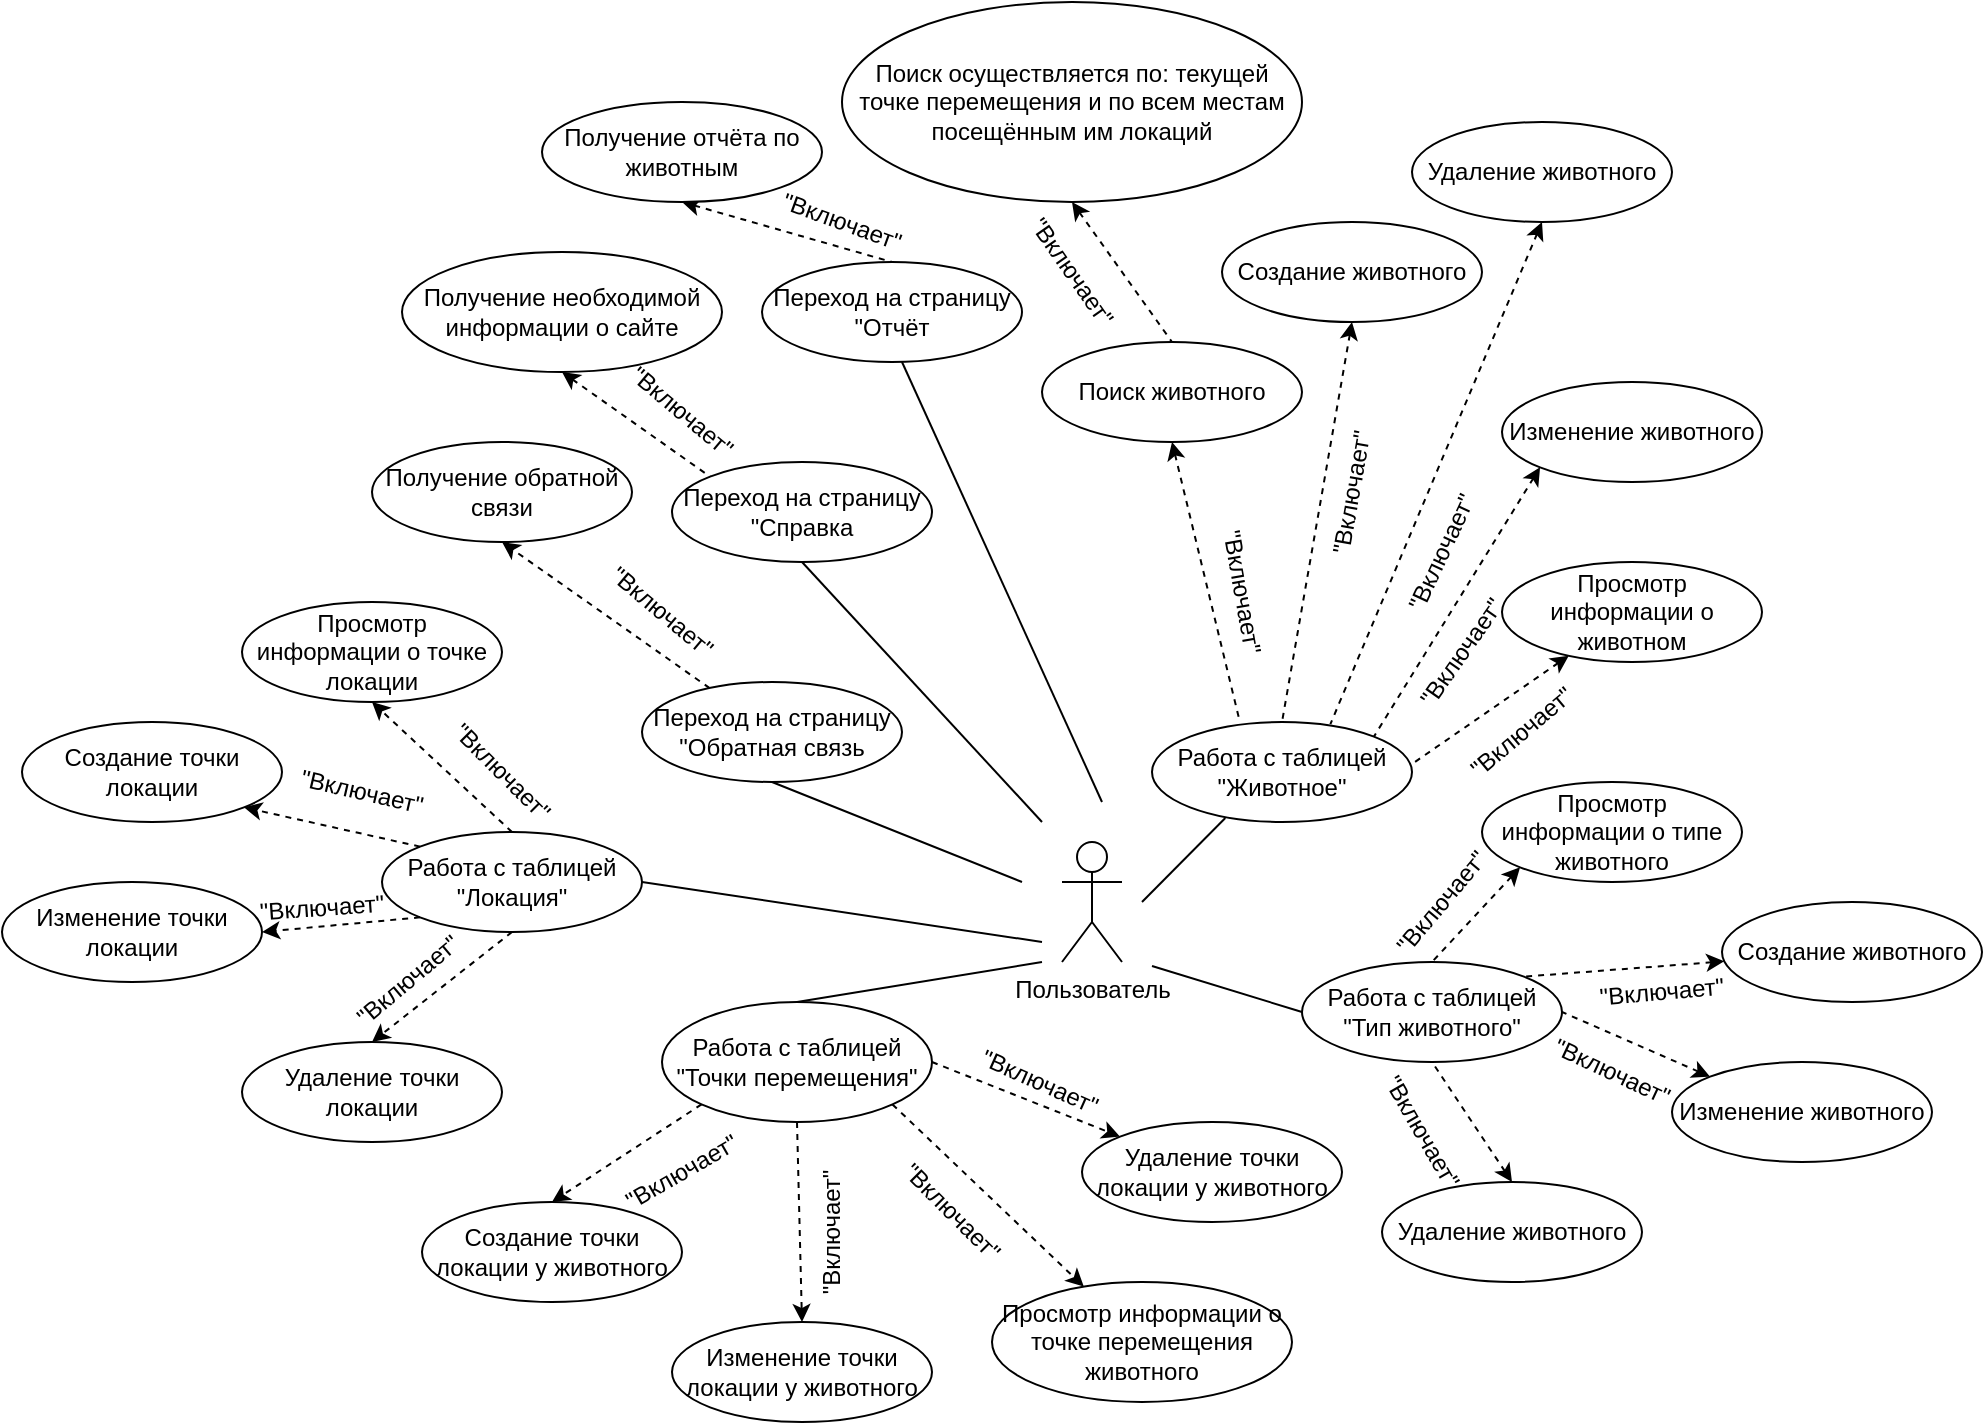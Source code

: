 <mxfile version="21.3.8" type="device">
  <diagram name="Страница 1" id="AlWjFvV_yQSTGhxQlN06">
    <mxGraphModel dx="1195" dy="1797" grid="1" gridSize="10" guides="1" tooltips="1" connect="1" arrows="1" fold="1" page="1" pageScale="1" pageWidth="827" pageHeight="1169" math="0" shadow="0">
      <root>
        <mxCell id="0" />
        <mxCell id="1" parent="0" />
        <mxCell id="DFxk23uKk1N8A2w4wF_O-1" value="Пользователь" style="shape=umlActor;verticalLabelPosition=bottom;verticalAlign=top;html=1;outlineConnect=0;" parent="1" vertex="1">
          <mxGeometry x="840" y="120" width="30" height="60" as="geometry" />
        </mxCell>
        <mxCell id="sWBcIhw8JRlHLq3hAACJ-28" value="Работа с таблицей &quot;Животное&quot;" style="ellipse;whiteSpace=wrap;html=1;" parent="1" vertex="1">
          <mxGeometry x="885" y="60" width="130" height="50" as="geometry" />
        </mxCell>
        <mxCell id="sWBcIhw8JRlHLq3hAACJ-43" value="Просмотр информации о животном" style="ellipse;whiteSpace=wrap;html=1;" parent="1" vertex="1">
          <mxGeometry x="1060" y="-20" width="130" height="50" as="geometry" />
        </mxCell>
        <mxCell id="sWBcIhw8JRlHLq3hAACJ-45" value="" style="endArrow=none;html=1;rounded=0;exitX=0.282;exitY=0.96;exitDx=0;exitDy=0;exitPerimeter=0;" parent="1" source="sWBcIhw8JRlHLq3hAACJ-28" edge="1">
          <mxGeometry width="50" height="50" relative="1" as="geometry">
            <mxPoint x="940" y="100" as="sourcePoint" />
            <mxPoint x="880" y="150" as="targetPoint" />
          </mxGeometry>
        </mxCell>
        <mxCell id="sWBcIhw8JRlHLq3hAACJ-47" value="" style="endArrow=none;html=1;rounded=0;dashed=1;startArrow=classic;startFill=1;" parent="1" source="sWBcIhw8JRlHLq3hAACJ-43" edge="1">
          <mxGeometry width="50" height="50" relative="1" as="geometry">
            <mxPoint x="1057" y="29" as="sourcePoint" />
            <mxPoint x="1015" y="81" as="targetPoint" />
          </mxGeometry>
        </mxCell>
        <mxCell id="sWBcIhw8JRlHLq3hAACJ-50" value="&quot;Включает&quot;" style="text;html=1;strokeColor=none;fillColor=none;align=center;verticalAlign=middle;whiteSpace=wrap;rounded=0;rotation=-40;" parent="1" vertex="1">
          <mxGeometry x="1040" y="50" width="60" height="30" as="geometry" />
        </mxCell>
        <mxCell id="sWBcIhw8JRlHLq3hAACJ-51" value="Поиск животного" style="ellipse;whiteSpace=wrap;html=1;" parent="1" vertex="1">
          <mxGeometry x="830" y="-130" width="130" height="50" as="geometry" />
        </mxCell>
        <mxCell id="sWBcIhw8JRlHLq3hAACJ-52" value="Удаление животного" style="ellipse;whiteSpace=wrap;html=1;" parent="1" vertex="1">
          <mxGeometry x="1015" y="-240" width="130" height="50" as="geometry" />
        </mxCell>
        <mxCell id="sWBcIhw8JRlHLq3hAACJ-53" value="Создание животного" style="ellipse;whiteSpace=wrap;html=1;" parent="1" vertex="1">
          <mxGeometry x="920" y="-190" width="130" height="50" as="geometry" />
        </mxCell>
        <mxCell id="sWBcIhw8JRlHLq3hAACJ-54" value="Изменение животного" style="ellipse;whiteSpace=wrap;html=1;" parent="1" vertex="1">
          <mxGeometry x="1060" y="-110" width="130" height="50" as="geometry" />
        </mxCell>
        <mxCell id="sWBcIhw8JRlHLq3hAACJ-56" value="" style="endArrow=none;html=1;rounded=0;entryX=0.338;entryY=0;entryDx=0;entryDy=0;entryPerimeter=0;exitX=0.5;exitY=1;exitDx=0;exitDy=0;startArrow=classic;startFill=1;dashed=1;" parent="1" source="sWBcIhw8JRlHLq3hAACJ-51" target="sWBcIhw8JRlHLq3hAACJ-28" edge="1">
          <mxGeometry width="50" height="50" relative="1" as="geometry">
            <mxPoint x="1000" y="10" as="sourcePoint" />
            <mxPoint x="922" y="64" as="targetPoint" />
          </mxGeometry>
        </mxCell>
        <mxCell id="sWBcIhw8JRlHLq3hAACJ-58" value="" style="endArrow=none;html=1;rounded=0;entryX=0.5;entryY=0;entryDx=0;entryDy=0;exitX=0.5;exitY=1;exitDx=0;exitDy=0;dashed=1;startArrow=classic;startFill=1;" parent="1" source="sWBcIhw8JRlHLq3hAACJ-53" target="sWBcIhw8JRlHLq3hAACJ-28" edge="1">
          <mxGeometry width="50" height="50" relative="1" as="geometry">
            <mxPoint x="990" y="-140" as="sourcePoint" />
            <mxPoint x="1045" y="111" as="targetPoint" />
          </mxGeometry>
        </mxCell>
        <mxCell id="sWBcIhw8JRlHLq3hAACJ-60" value="" style="endArrow=none;html=1;rounded=0;entryX=0.686;entryY=0.022;entryDx=0;entryDy=0;exitX=0.5;exitY=1;exitDx=0;exitDy=0;entryPerimeter=0;dashed=1;startArrow=classic;startFill=1;" parent="1" source="sWBcIhw8JRlHLq3hAACJ-52" target="sWBcIhw8JRlHLq3hAACJ-28" edge="1">
          <mxGeometry width="50" height="50" relative="1" as="geometry">
            <mxPoint x="995" y="-130" as="sourcePoint" />
            <mxPoint x="977" y="71" as="targetPoint" />
          </mxGeometry>
        </mxCell>
        <mxCell id="sWBcIhw8JRlHLq3hAACJ-61" value="" style="endArrow=none;html=1;rounded=0;entryX=1;entryY=0;entryDx=0;entryDy=0;exitX=0;exitY=1;exitDx=0;exitDy=0;dashed=1;startArrow=classic;startFill=1;" parent="1" source="sWBcIhw8JRlHLq3hAACJ-54" target="sWBcIhw8JRlHLq3hAACJ-28" edge="1">
          <mxGeometry width="50" height="50" relative="1" as="geometry">
            <mxPoint x="1090" y="-180" as="sourcePoint" />
            <mxPoint x="981" y="73" as="targetPoint" />
          </mxGeometry>
        </mxCell>
        <mxCell id="sWBcIhw8JRlHLq3hAACJ-65" value="&quot;Включает&quot;" style="text;html=1;strokeColor=none;fillColor=none;align=center;verticalAlign=middle;whiteSpace=wrap;rounded=0;rotation=80;" parent="1" vertex="1">
          <mxGeometry x="900" y="-20" width="60" height="30" as="geometry" />
        </mxCell>
        <mxCell id="sWBcIhw8JRlHLq3hAACJ-70" value="&quot;Включает&quot;" style="text;html=1;strokeColor=none;fillColor=none;align=center;verticalAlign=middle;whiteSpace=wrap;rounded=0;rotation=-65;" parent="1" vertex="1">
          <mxGeometry x="1000" y="-40" width="60" height="30" as="geometry" />
        </mxCell>
        <mxCell id="sWBcIhw8JRlHLq3hAACJ-71" value="&quot;Включает&quot;" style="text;html=1;strokeColor=none;fillColor=none;align=center;verticalAlign=middle;whiteSpace=wrap;rounded=0;rotation=-55;" parent="1" vertex="1">
          <mxGeometry x="1010" y="10" width="60" height="30" as="geometry" />
        </mxCell>
        <mxCell id="sWBcIhw8JRlHLq3hAACJ-77" value="Поиск осуществляется по: текущей точке перемещения и по всем местам посещённым им локаций" style="ellipse;whiteSpace=wrap;html=1;" parent="1" vertex="1">
          <mxGeometry x="730" y="-300" width="230" height="100" as="geometry" />
        </mxCell>
        <mxCell id="sWBcIhw8JRlHLq3hAACJ-78" value="" style="endArrow=none;html=1;rounded=0;entryX=0.5;entryY=0;entryDx=0;entryDy=0;exitX=0.5;exitY=1;exitDx=0;exitDy=0;dashed=1;startArrow=classic;startFill=1;" parent="1" source="sWBcIhw8JRlHLq3hAACJ-77" target="sWBcIhw8JRlHLq3hAACJ-51" edge="1">
          <mxGeometry width="50" height="50" relative="1" as="geometry">
            <mxPoint x="815" y="-170" as="sourcePoint" />
            <mxPoint x="849" y="-30" as="targetPoint" />
          </mxGeometry>
        </mxCell>
        <mxCell id="kHsEzfDUYx1Xh5ohAl7D-1" value="&quot;Включает&quot;" style="text;html=1;strokeColor=none;fillColor=none;align=center;verticalAlign=middle;whiteSpace=wrap;rounded=0;rotation=55;" parent="1" vertex="1">
          <mxGeometry x="815" y="-180" width="60" height="30" as="geometry" />
        </mxCell>
        <mxCell id="kHsEzfDUYx1Xh5ohAl7D-2" value="&quot;Включает&quot;" style="text;html=1;strokeColor=none;fillColor=none;align=center;verticalAlign=middle;whiteSpace=wrap;rounded=0;rotation=-80;" parent="1" vertex="1">
          <mxGeometry x="955" y="-70" width="60" height="30" as="geometry" />
        </mxCell>
        <mxCell id="kHsEzfDUYx1Xh5ohAl7D-3" value="Работа с таблицей &quot;Тип животного&quot;" style="ellipse;whiteSpace=wrap;html=1;" parent="1" vertex="1">
          <mxGeometry x="960" y="180" width="130" height="50" as="geometry" />
        </mxCell>
        <mxCell id="kHsEzfDUYx1Xh5ohAl7D-4" value="" style="endArrow=none;html=1;rounded=0;exitX=0;exitY=0.5;exitDx=0;exitDy=0;" parent="1" source="kHsEzfDUYx1Xh5ohAl7D-3" edge="1">
          <mxGeometry width="50" height="50" relative="1" as="geometry">
            <mxPoint x="927" y="130" as="sourcePoint" />
            <mxPoint x="885" y="182" as="targetPoint" />
          </mxGeometry>
        </mxCell>
        <mxCell id="kHsEzfDUYx1Xh5ohAl7D-6" value="" style="endArrow=none;html=1;rounded=0;exitX=0;exitY=1;exitDx=0;exitDy=0;entryX=0.5;entryY=0;entryDx=0;entryDy=0;dashed=1;startArrow=classic;startFill=1;" parent="1" source="kHsEzfDUYx1Xh5ohAl7D-7" target="kHsEzfDUYx1Xh5ohAl7D-3" edge="1">
          <mxGeometry width="50" height="50" relative="1" as="geometry">
            <mxPoint x="1220" y="140" as="sourcePoint" />
            <mxPoint x="1160" y="200" as="targetPoint" />
          </mxGeometry>
        </mxCell>
        <mxCell id="kHsEzfDUYx1Xh5ohAl7D-7" value="Просмотр информации о типе животного" style="ellipse;whiteSpace=wrap;html=1;" parent="1" vertex="1">
          <mxGeometry x="1050" y="90" width="130" height="50" as="geometry" />
        </mxCell>
        <mxCell id="kHsEzfDUYx1Xh5ohAl7D-8" value="&quot;Включает&quot;" style="text;html=1;strokeColor=none;fillColor=none;align=center;verticalAlign=middle;whiteSpace=wrap;rounded=0;rotation=-50;" parent="1" vertex="1">
          <mxGeometry x="1000" y="135" width="60" height="30" as="geometry" />
        </mxCell>
        <mxCell id="kHsEzfDUYx1Xh5ohAl7D-11" value="Создание животного" style="ellipse;whiteSpace=wrap;html=1;" parent="1" vertex="1">
          <mxGeometry x="1170" y="150" width="130" height="50" as="geometry" />
        </mxCell>
        <mxCell id="kHsEzfDUYx1Xh5ohAl7D-12" value="Изменение животного" style="ellipse;whiteSpace=wrap;html=1;" parent="1" vertex="1">
          <mxGeometry x="1145" y="230" width="130" height="50" as="geometry" />
        </mxCell>
        <mxCell id="kHsEzfDUYx1Xh5ohAl7D-13" value="Удаление животного" style="ellipse;whiteSpace=wrap;html=1;" parent="1" vertex="1">
          <mxGeometry x="1000" y="290" width="130" height="50" as="geometry" />
        </mxCell>
        <mxCell id="kHsEzfDUYx1Xh5ohAl7D-15" value="" style="endArrow=none;html=1;rounded=0;exitX=0.5;exitY=0;exitDx=0;exitDy=0;entryX=0.5;entryY=1;entryDx=0;entryDy=0;dashed=1;startArrow=classic;startFill=1;" parent="1" source="kHsEzfDUYx1Xh5ohAl7D-13" target="kHsEzfDUYx1Xh5ohAl7D-3" edge="1">
          <mxGeometry width="50" height="50" relative="1" as="geometry">
            <mxPoint x="1090" y="280" as="sourcePoint" />
            <mxPoint x="1015" y="257" as="targetPoint" />
          </mxGeometry>
        </mxCell>
        <mxCell id="kHsEzfDUYx1Xh5ohAl7D-16" value="" style="endArrow=none;html=1;rounded=0;exitX=0;exitY=0;exitDx=0;exitDy=0;entryX=1;entryY=0.5;entryDx=0;entryDy=0;dashed=1;startArrow=classic;startFill=1;" parent="1" source="kHsEzfDUYx1Xh5ohAl7D-12" target="kHsEzfDUYx1Xh5ohAl7D-3" edge="1">
          <mxGeometry width="50" height="50" relative="1" as="geometry">
            <mxPoint x="1055" y="280" as="sourcePoint" />
            <mxPoint x="1035" y="240" as="targetPoint" />
          </mxGeometry>
        </mxCell>
        <mxCell id="kHsEzfDUYx1Xh5ohAl7D-17" value="" style="endArrow=none;html=1;rounded=0;entryX=1;entryY=0;entryDx=0;entryDy=0;dashed=1;startArrow=classic;startFill=1;" parent="1" source="kHsEzfDUYx1Xh5ohAl7D-11" target="kHsEzfDUYx1Xh5ohAl7D-3" edge="1">
          <mxGeometry width="50" height="50" relative="1" as="geometry">
            <mxPoint x="1117.5" y="173" as="sourcePoint" />
            <mxPoint x="1042.5" y="150" as="targetPoint" />
          </mxGeometry>
        </mxCell>
        <mxCell id="kHsEzfDUYx1Xh5ohAl7D-18" value="&quot;Включает&quot;" style="text;html=1;strokeColor=none;fillColor=none;align=center;verticalAlign=middle;whiteSpace=wrap;rounded=0;rotation=-5;" parent="1" vertex="1">
          <mxGeometry x="1110" y="180" width="60" height="30" as="geometry" />
        </mxCell>
        <mxCell id="kHsEzfDUYx1Xh5ohAl7D-19" value="&quot;Включает&quot;" style="text;html=1;strokeColor=none;fillColor=none;align=center;verticalAlign=middle;whiteSpace=wrap;rounded=0;rotation=60;" parent="1" vertex="1">
          <mxGeometry x="990" y="250" width="60" height="30" as="geometry" />
        </mxCell>
        <mxCell id="kHsEzfDUYx1Xh5ohAl7D-20" value="&quot;Включает&quot;" style="text;html=1;strokeColor=none;fillColor=none;align=center;verticalAlign=middle;whiteSpace=wrap;rounded=0;rotation=25;" parent="1" vertex="1">
          <mxGeometry x="1085" y="220" width="60" height="30" as="geometry" />
        </mxCell>
        <mxCell id="kHsEzfDUYx1Xh5ohAl7D-21" value="Работа с таблицей &quot;Локация&quot;" style="ellipse;whiteSpace=wrap;html=1;" parent="1" vertex="1">
          <mxGeometry x="500" y="115" width="130" height="50" as="geometry" />
        </mxCell>
        <mxCell id="kHsEzfDUYx1Xh5ohAl7D-22" value="" style="endArrow=none;html=1;rounded=0;exitX=1;exitY=0.5;exitDx=0;exitDy=0;" parent="1" source="kHsEzfDUYx1Xh5ohAl7D-21" edge="1">
          <mxGeometry width="50" height="50" relative="1" as="geometry">
            <mxPoint x="875" y="135" as="sourcePoint" />
            <mxPoint x="830" y="170" as="targetPoint" />
          </mxGeometry>
        </mxCell>
        <mxCell id="kHsEzfDUYx1Xh5ohAl7D-24" value="Просмотр информации о точке локации" style="ellipse;whiteSpace=wrap;html=1;" parent="1" vertex="1">
          <mxGeometry x="430" width="130" height="50" as="geometry" />
        </mxCell>
        <mxCell id="kHsEzfDUYx1Xh5ohAl7D-25" value="Создание точки локации" style="ellipse;whiteSpace=wrap;html=1;" parent="1" vertex="1">
          <mxGeometry x="320" y="60" width="130" height="50" as="geometry" />
        </mxCell>
        <mxCell id="kHsEzfDUYx1Xh5ohAl7D-26" value="Изменение точки локации" style="ellipse;whiteSpace=wrap;html=1;" parent="1" vertex="1">
          <mxGeometry x="310" y="140" width="130" height="50" as="geometry" />
        </mxCell>
        <mxCell id="kHsEzfDUYx1Xh5ohAl7D-27" value="Удаление точки локации" style="ellipse;whiteSpace=wrap;html=1;" parent="1" vertex="1">
          <mxGeometry x="430" y="220" width="130" height="50" as="geometry" />
        </mxCell>
        <mxCell id="kHsEzfDUYx1Xh5ohAl7D-28" value="" style="endArrow=classic;html=1;rounded=0;entryX=0.5;entryY=1;entryDx=0;entryDy=0;exitX=0.5;exitY=0;exitDx=0;exitDy=0;dashed=1;endFill=1;" parent="1" source="kHsEzfDUYx1Xh5ohAl7D-21" target="kHsEzfDUYx1Xh5ohAl7D-24" edge="1">
          <mxGeometry width="50" height="50" relative="1" as="geometry">
            <mxPoint x="660" y="130" as="sourcePoint" />
            <mxPoint x="580" y="60" as="targetPoint" />
          </mxGeometry>
        </mxCell>
        <mxCell id="kHsEzfDUYx1Xh5ohAl7D-30" value="&quot;Включает&quot;" style="text;html=1;strokeColor=none;fillColor=none;align=center;verticalAlign=middle;whiteSpace=wrap;rounded=0;rotation=45;" parent="1" vertex="1">
          <mxGeometry x="530" y="70" width="60" height="30" as="geometry" />
        </mxCell>
        <mxCell id="kHsEzfDUYx1Xh5ohAl7D-32" value="" style="endArrow=classic;html=1;rounded=0;entryX=1;entryY=1;entryDx=0;entryDy=0;exitX=0;exitY=0;exitDx=0;exitDy=0;dashed=1;endFill=1;" parent="1" source="kHsEzfDUYx1Xh5ohAl7D-21" target="kHsEzfDUYx1Xh5ohAl7D-25" edge="1">
          <mxGeometry width="50" height="50" relative="1" as="geometry">
            <mxPoint x="575" y="125" as="sourcePoint" />
            <mxPoint x="505" y="60" as="targetPoint" />
          </mxGeometry>
        </mxCell>
        <mxCell id="kHsEzfDUYx1Xh5ohAl7D-33" value="" style="endArrow=classic;html=1;rounded=0;entryX=1;entryY=0.5;entryDx=0;entryDy=0;exitX=0;exitY=1;exitDx=0;exitDy=0;dashed=1;endFill=1;" parent="1" source="kHsEzfDUYx1Xh5ohAl7D-21" target="kHsEzfDUYx1Xh5ohAl7D-26" edge="1">
          <mxGeometry width="50" height="50" relative="1" as="geometry">
            <mxPoint x="529" y="132" as="sourcePoint" />
            <mxPoint x="460" y="105" as="targetPoint" />
          </mxGeometry>
        </mxCell>
        <mxCell id="kHsEzfDUYx1Xh5ohAl7D-34" value="" style="endArrow=classic;html=1;rounded=0;entryX=0.5;entryY=0;entryDx=0;entryDy=0;exitX=0.5;exitY=1;exitDx=0;exitDy=0;dashed=1;endFill=1;" parent="1" source="kHsEzfDUYx1Xh5ohAl7D-21" target="kHsEzfDUYx1Xh5ohAl7D-27" edge="1">
          <mxGeometry width="50" height="50" relative="1" as="geometry">
            <mxPoint x="529" y="168" as="sourcePoint" />
            <mxPoint x="450" y="215" as="targetPoint" />
          </mxGeometry>
        </mxCell>
        <mxCell id="kHsEzfDUYx1Xh5ohAl7D-35" value="&quot;Включает&quot;" style="text;html=1;strokeColor=none;fillColor=none;align=center;verticalAlign=middle;whiteSpace=wrap;rounded=0;rotation=13;" parent="1" vertex="1">
          <mxGeometry x="460" y="80" width="60" height="30" as="geometry" />
        </mxCell>
        <mxCell id="kHsEzfDUYx1Xh5ohAl7D-36" value="&quot;Включает&quot;" style="text;html=1;strokeColor=none;fillColor=none;align=center;verticalAlign=middle;whiteSpace=wrap;rounded=0;rotation=-4;" parent="1" vertex="1">
          <mxGeometry x="440" y="140" width="60" height="25" as="geometry" />
        </mxCell>
        <mxCell id="kHsEzfDUYx1Xh5ohAl7D-37" value="&quot;Включает&quot;" style="text;html=1;strokeColor=none;fillColor=none;align=center;verticalAlign=middle;whiteSpace=wrap;rounded=0;rotation=-40;" parent="1" vertex="1">
          <mxGeometry x="483.21" y="178.83" width="60" height="20" as="geometry" />
        </mxCell>
        <mxCell id="kHsEzfDUYx1Xh5ohAl7D-39" value="" style="endArrow=none;html=1;rounded=0;exitX=0.5;exitY=0;exitDx=0;exitDy=0;" parent="1" source="kHsEzfDUYx1Xh5ohAl7D-40" edge="1">
          <mxGeometry width="50" height="50" relative="1" as="geometry">
            <mxPoint x="710" y="220" as="sourcePoint" />
            <mxPoint x="830" y="180" as="targetPoint" />
          </mxGeometry>
        </mxCell>
        <mxCell id="kHsEzfDUYx1Xh5ohAl7D-40" value="Работа с таблицей &quot;Точки перемещения&quot;" style="ellipse;whiteSpace=wrap;html=1;" parent="1" vertex="1">
          <mxGeometry x="640" y="200" width="135" height="60" as="geometry" />
        </mxCell>
        <mxCell id="kHsEzfDUYx1Xh5ohAl7D-41" value="Просмотр информации о точке перемещения животного" style="ellipse;whiteSpace=wrap;html=1;" parent="1" vertex="1">
          <mxGeometry x="805" y="340" width="150" height="60" as="geometry" />
        </mxCell>
        <mxCell id="kHsEzfDUYx1Xh5ohAl7D-42" value="Создание точки локации у животного" style="ellipse;whiteSpace=wrap;html=1;" parent="1" vertex="1">
          <mxGeometry x="520" y="300" width="130" height="50" as="geometry" />
        </mxCell>
        <mxCell id="kHsEzfDUYx1Xh5ohAl7D-43" value="Изменение точки локации у животного" style="ellipse;whiteSpace=wrap;html=1;" parent="1" vertex="1">
          <mxGeometry x="645" y="360" width="130" height="50" as="geometry" />
        </mxCell>
        <mxCell id="kHsEzfDUYx1Xh5ohAl7D-44" value="Удаление точки локации у животного" style="ellipse;whiteSpace=wrap;html=1;" parent="1" vertex="1">
          <mxGeometry x="850" y="260" width="130" height="50" as="geometry" />
        </mxCell>
        <mxCell id="kHsEzfDUYx1Xh5ohAl7D-45" value="" style="endArrow=classic;html=1;rounded=0;exitX=0;exitY=1;exitDx=0;exitDy=0;entryX=0.5;entryY=0;entryDx=0;entryDy=0;dashed=1;endFill=1;" parent="1" source="kHsEzfDUYx1Xh5ohAl7D-40" target="kHsEzfDUYx1Xh5ohAl7D-42" edge="1">
          <mxGeometry width="50" height="50" relative="1" as="geometry">
            <mxPoint x="680" y="340" as="sourcePoint" />
            <mxPoint x="800" y="310" as="targetPoint" />
          </mxGeometry>
        </mxCell>
        <mxCell id="kHsEzfDUYx1Xh5ohAl7D-46" value="" style="endArrow=classic;html=1;rounded=0;exitX=0.5;exitY=1;exitDx=0;exitDy=0;entryX=0.5;entryY=0;entryDx=0;entryDy=0;dashed=1;endFill=1;" parent="1" source="kHsEzfDUYx1Xh5ohAl7D-40" target="kHsEzfDUYx1Xh5ohAl7D-43" edge="1">
          <mxGeometry width="50" height="50" relative="1" as="geometry">
            <mxPoint x="674" y="263" as="sourcePoint" />
            <mxPoint x="595" y="310" as="targetPoint" />
          </mxGeometry>
        </mxCell>
        <mxCell id="kHsEzfDUYx1Xh5ohAl7D-47" value="" style="endArrow=classic;html=1;rounded=0;exitX=1;exitY=0.5;exitDx=0;exitDy=0;entryX=0;entryY=0;entryDx=0;entryDy=0;dashed=1;startArrow=none;startFill=0;endFill=1;" parent="1" source="kHsEzfDUYx1Xh5ohAl7D-40" target="kHsEzfDUYx1Xh5ohAl7D-44" edge="1">
          <mxGeometry width="50" height="50" relative="1" as="geometry">
            <mxPoint x="720" y="270" as="sourcePoint" />
            <mxPoint x="720" y="370" as="targetPoint" />
          </mxGeometry>
        </mxCell>
        <mxCell id="kHsEzfDUYx1Xh5ohAl7D-48" value="" style="endArrow=classic;html=1;rounded=0;exitX=1;exitY=1;exitDx=0;exitDy=0;dashed=1;endFill=1;" parent="1" source="kHsEzfDUYx1Xh5ohAl7D-40" target="kHsEzfDUYx1Xh5ohAl7D-41" edge="1">
          <mxGeometry width="50" height="50" relative="1" as="geometry">
            <mxPoint x="785" y="245" as="sourcePoint" />
            <mxPoint x="864" y="267" as="targetPoint" />
          </mxGeometry>
        </mxCell>
        <mxCell id="kHsEzfDUYx1Xh5ohAl7D-50" value="&quot;Включает&quot;" style="text;html=1;strokeColor=none;fillColor=none;align=center;verticalAlign=middle;whiteSpace=wrap;rounded=0;rotation=-30;" parent="1" vertex="1">
          <mxGeometry x="620" y="270" width="60" height="30" as="geometry" />
        </mxCell>
        <mxCell id="kHsEzfDUYx1Xh5ohAl7D-51" value="&quot;Включает&quot;" style="text;html=1;strokeColor=none;fillColor=none;align=center;verticalAlign=middle;whiteSpace=wrap;rounded=0;rotation=-90;" parent="1" vertex="1">
          <mxGeometry x="695" y="300" width="60" height="30" as="geometry" />
        </mxCell>
        <mxCell id="kHsEzfDUYx1Xh5ohAl7D-53" value="&quot;Включает&quot;" style="text;html=1;strokeColor=none;fillColor=none;align=center;verticalAlign=middle;whiteSpace=wrap;rounded=0;rotation=45;" parent="1" vertex="1">
          <mxGeometry x="755" y="290" width="60" height="30" as="geometry" />
        </mxCell>
        <mxCell id="kHsEzfDUYx1Xh5ohAl7D-54" value="&quot;Включает&quot;" style="text;html=1;strokeColor=none;fillColor=none;align=center;verticalAlign=middle;whiteSpace=wrap;rounded=0;rotation=24;" parent="1" vertex="1">
          <mxGeometry x="798.71" y="229.83" width="60" height="20" as="geometry" />
        </mxCell>
        <mxCell id="8qBaJcS-SmEbunNHXZUq-1" value="Переход на страницу &quot;Обратная связь" style="ellipse;whiteSpace=wrap;html=1;" parent="1" vertex="1">
          <mxGeometry x="630" y="40" width="130" height="50" as="geometry" />
        </mxCell>
        <mxCell id="8qBaJcS-SmEbunNHXZUq-2" value="" style="endArrow=none;html=1;rounded=0;exitX=0.5;exitY=1;exitDx=0;exitDy=0;" parent="1" source="8qBaJcS-SmEbunNHXZUq-1" edge="1">
          <mxGeometry width="50" height="50" relative="1" as="geometry">
            <mxPoint x="640" y="150" as="sourcePoint" />
            <mxPoint x="820" y="140" as="targetPoint" />
          </mxGeometry>
        </mxCell>
        <mxCell id="8qBaJcS-SmEbunNHXZUq-7" value="Переход на страницу &quot;Справка" style="ellipse;whiteSpace=wrap;html=1;" parent="1" vertex="1">
          <mxGeometry x="645" y="-70" width="130" height="50" as="geometry" />
        </mxCell>
        <mxCell id="8qBaJcS-SmEbunNHXZUq-8" value="Переход на страницу &quot;Отчёт" style="ellipse;whiteSpace=wrap;html=1;" parent="1" vertex="1">
          <mxGeometry x="690" y="-170" width="130" height="50" as="geometry" />
        </mxCell>
        <mxCell id="8qBaJcS-SmEbunNHXZUq-9" value="" style="endArrow=none;html=1;rounded=0;exitX=0.5;exitY=1;exitDx=0;exitDy=0;" parent="1" source="8qBaJcS-SmEbunNHXZUq-7" edge="1">
          <mxGeometry width="50" height="50" relative="1" as="geometry">
            <mxPoint x="705" y="100" as="sourcePoint" />
            <mxPoint x="830" y="110" as="targetPoint" />
          </mxGeometry>
        </mxCell>
        <mxCell id="8qBaJcS-SmEbunNHXZUq-10" value="" style="endArrow=none;html=1;rounded=0;" parent="1" edge="1">
          <mxGeometry width="50" height="50" relative="1" as="geometry">
            <mxPoint x="760" y="-120" as="sourcePoint" />
            <mxPoint x="860" y="100" as="targetPoint" />
          </mxGeometry>
        </mxCell>
        <mxCell id="8qBaJcS-SmEbunNHXZUq-15" value="" style="endArrow=classic;html=1;rounded=0;entryX=0.5;entryY=1;entryDx=0;entryDy=0;dashed=1;endFill=1;" parent="1" source="8qBaJcS-SmEbunNHXZUq-1" target="8qBaJcS-SmEbunNHXZUq-16" edge="1">
          <mxGeometry width="50" height="50" relative="1" as="geometry">
            <mxPoint x="705" y="100" as="sourcePoint" />
            <mxPoint x="600" y="-20" as="targetPoint" />
          </mxGeometry>
        </mxCell>
        <mxCell id="8qBaJcS-SmEbunNHXZUq-16" value="Получение обратной связи" style="ellipse;whiteSpace=wrap;html=1;" parent="1" vertex="1">
          <mxGeometry x="495" y="-80" width="130" height="50" as="geometry" />
        </mxCell>
        <mxCell id="8qBaJcS-SmEbunNHXZUq-17" value="&quot;Включает&quot;" style="text;html=1;strokeColor=none;fillColor=none;align=center;verticalAlign=middle;whiteSpace=wrap;rounded=0;rotation=40;" parent="1" vertex="1">
          <mxGeometry x="610" y="-10" width="60" height="30" as="geometry" />
        </mxCell>
        <mxCell id="8qBaJcS-SmEbunNHXZUq-18" value="" style="endArrow=none;html=1;rounded=0;entryX=0;entryY=0;entryDx=0;entryDy=0;exitX=0.5;exitY=1;exitDx=0;exitDy=0;dashed=1;startArrow=classic;startFill=1;" parent="1" source="8qBaJcS-SmEbunNHXZUq-19" target="8qBaJcS-SmEbunNHXZUq-7" edge="1">
          <mxGeometry width="50" height="50" relative="1" as="geometry">
            <mxPoint x="650" y="-130" as="sourcePoint" />
            <mxPoint x="870" y="110" as="targetPoint" />
          </mxGeometry>
        </mxCell>
        <mxCell id="8qBaJcS-SmEbunNHXZUq-19" value="Получение необходимой информации о сайте" style="ellipse;whiteSpace=wrap;html=1;" parent="1" vertex="1">
          <mxGeometry x="510" y="-175" width="160" height="60" as="geometry" />
        </mxCell>
        <mxCell id="8qBaJcS-SmEbunNHXZUq-20" value="" style="endArrow=none;html=1;rounded=0;entryX=0.5;entryY=0;entryDx=0;entryDy=0;exitX=0.5;exitY=1;exitDx=0;exitDy=0;startArrow=classic;startFill=1;dashed=1;" parent="1" source="8qBaJcS-SmEbunNHXZUq-21" target="8qBaJcS-SmEbunNHXZUq-8" edge="1">
          <mxGeometry width="50" height="50" relative="1" as="geometry">
            <mxPoint x="690" y="-220" as="sourcePoint" />
            <mxPoint x="870" y="110" as="targetPoint" />
          </mxGeometry>
        </mxCell>
        <mxCell id="8qBaJcS-SmEbunNHXZUq-21" value="Получение отчёта по животным" style="ellipse;whiteSpace=wrap;html=1;" parent="1" vertex="1">
          <mxGeometry x="580" y="-250" width="140" height="50" as="geometry" />
        </mxCell>
        <mxCell id="8qBaJcS-SmEbunNHXZUq-22" value="&quot;Включает&quot;" style="text;html=1;strokeColor=none;fillColor=none;align=center;verticalAlign=middle;whiteSpace=wrap;rounded=0;rotation=40;" parent="1" vertex="1">
          <mxGeometry x="620" y="-110" width="60" height="30" as="geometry" />
        </mxCell>
        <mxCell id="8qBaJcS-SmEbunNHXZUq-23" value="&quot;Включает&quot;" style="text;html=1;strokeColor=none;fillColor=none;align=center;verticalAlign=middle;whiteSpace=wrap;rounded=0;rotation=20;" parent="1" vertex="1">
          <mxGeometry x="700" y="-205" width="60" height="30" as="geometry" />
        </mxCell>
      </root>
    </mxGraphModel>
  </diagram>
</mxfile>
